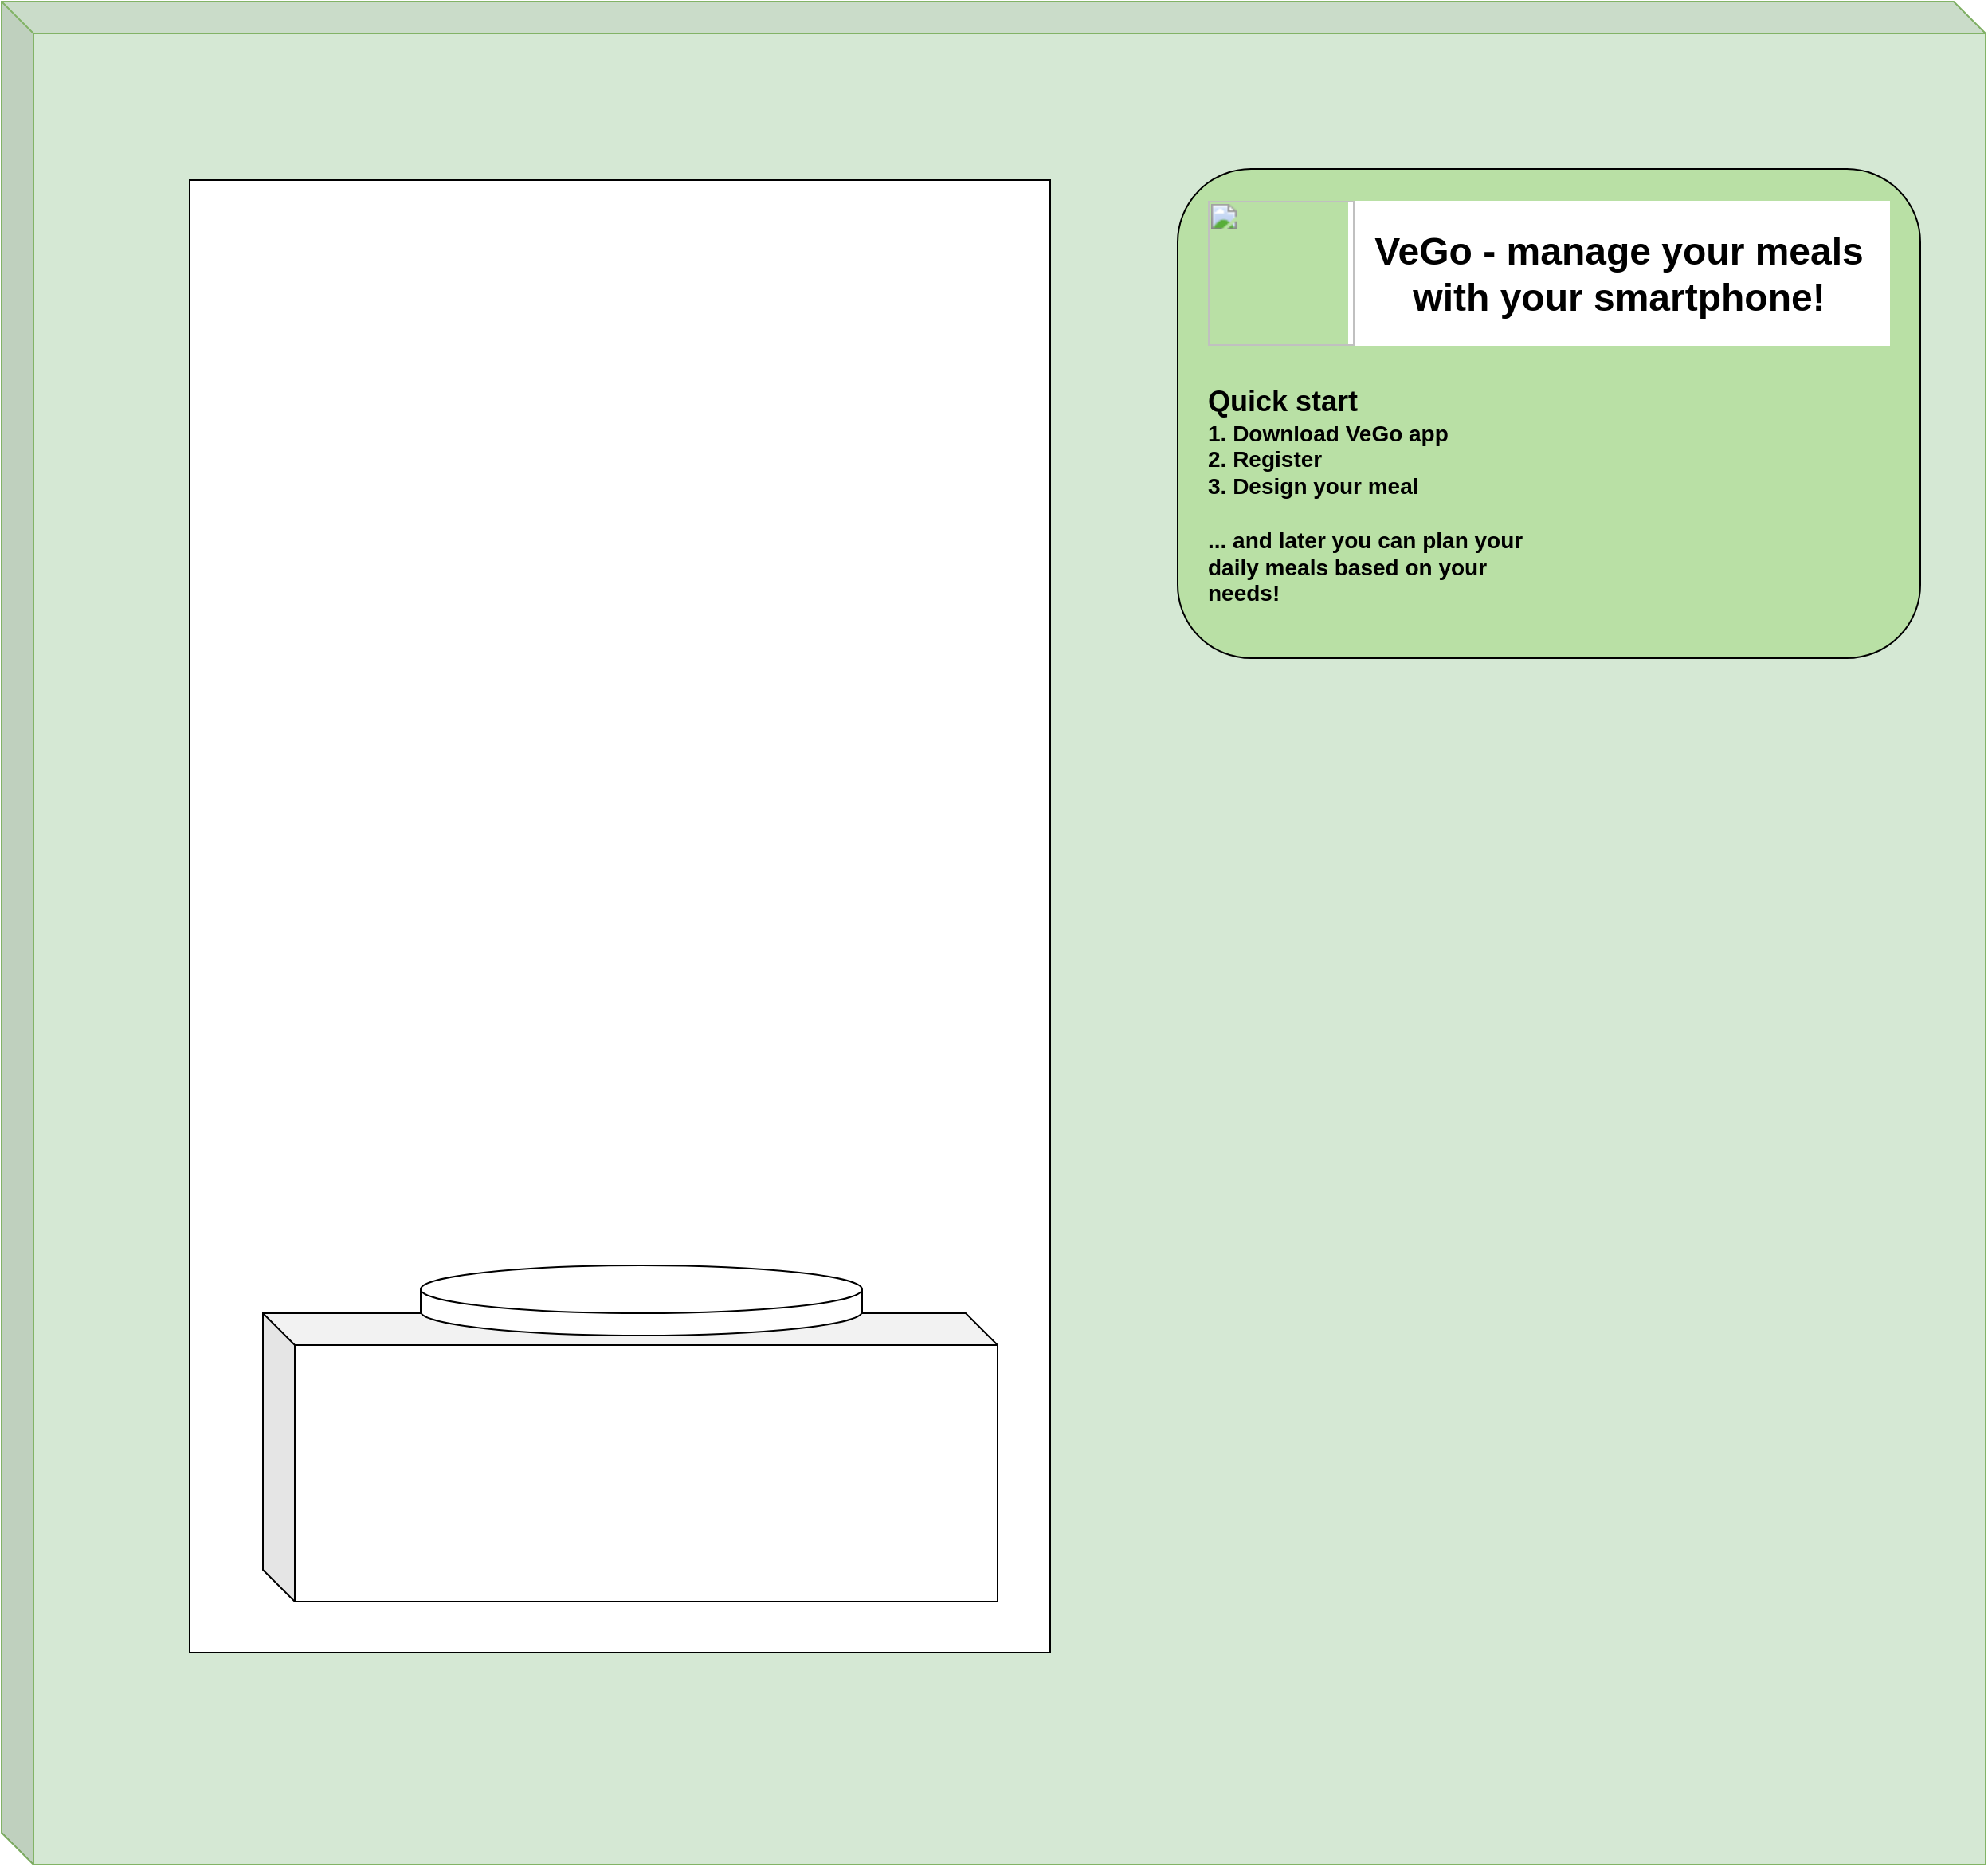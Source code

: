 <mxfile version="21.7.4" type="github">
  <diagram name="Page-1" id="PljxQ3hTfiYyWTRbuTq4">
    <mxGraphModel dx="1500" dy="1514" grid="0" gridSize="10" guides="1" tooltips="1" connect="1" arrows="1" fold="1" page="0" pageScale="1" pageWidth="850" pageHeight="1100" math="0" shadow="0">
      <root>
        <mxCell id="0" />
        <mxCell id="1" parent="0" />
        <mxCell id="1MAD--aOsvmYkQrTj0F1-7" value="" style="shape=cube;whiteSpace=wrap;html=1;boundedLbl=1;backgroundOutline=1;darkOpacity=0.05;darkOpacity2=0.1;fillColor=#d5e8d4;strokeColor=#82b366;" vertex="1" parent="1">
          <mxGeometry x="-773" y="-96" width="1245" height="1169" as="geometry" />
        </mxCell>
        <mxCell id="1MAD--aOsvmYkQrTj0F1-1" value="" style="rounded=1;whiteSpace=wrap;html=1;fillColor=#B9E0A5;" vertex="1" parent="1">
          <mxGeometry x="-35" y="9" width="466" height="307" as="geometry" />
        </mxCell>
        <mxCell id="1MAD--aOsvmYkQrTj0F1-6" value="&lt;b style=&quot;border-color: var(--border-color); font-size: 24px;&quot;&gt;VeGo - manage your meals with your smartphone!&lt;/b&gt;" style="rounded=0;whiteSpace=wrap;html=1;strokeColor=none;" vertex="1" parent="1">
          <mxGeometry x="72" y="29" width="340" height="91" as="geometry" />
        </mxCell>
        <mxCell id="1MAD--aOsvmYkQrTj0F1-3" value="" style="shape=image;verticalLabelPosition=bottom;labelBackgroundColor=default;verticalAlign=top;aspect=fixed;imageAspect=0;image=https://upload.wikimedia.org/wikipedia/commons/d/d0/QR_code_for_mobile_English_Wikipedia.svg;" vertex="1" parent="1">
          <mxGeometry x="223" y="120" width="187" height="187" as="geometry" />
        </mxCell>
        <mxCell id="1MAD--aOsvmYkQrTj0F1-4" value="&lt;font style=&quot;&quot;&gt;&lt;span style=&quot;font-size: 18px;&quot;&gt;&lt;b&gt;Quick start&lt;/b&gt;&lt;/span&gt;&lt;br&gt;&lt;span style=&quot;font-weight: bold; font-size: 14px;&quot;&gt;1. Download VeGo app&lt;/span&gt;&lt;br&gt;&lt;span style=&quot;font-weight: bold; font-size: 14px;&quot;&gt;2. Register&lt;/span&gt;&lt;br&gt;&lt;div style=&quot;font-weight: bold; font-size: 14px;&quot;&gt;&lt;b style=&quot;background-color: initial;&quot;&gt;3. Design your meal&lt;/b&gt;&lt;/div&gt;&lt;div style=&quot;font-weight: bold; font-size: 14px;&quot;&gt;&lt;b style=&quot;background-color: initial;&quot;&gt;&lt;br&gt;&lt;/b&gt;&lt;/div&gt;&lt;div style=&quot;font-weight: bold; font-size: 14px;&quot;&gt;&lt;b style=&quot;background-color: initial;&quot;&gt;... and later you can plan your daily meals based on your needs!&lt;/b&gt;&lt;/div&gt;&lt;/font&gt;" style="text;strokeColor=none;align=left;fillColor=none;html=1;verticalAlign=middle;whiteSpace=wrap;rounded=0;" vertex="1" parent="1">
          <mxGeometry x="-18" y="131" width="211" height="165" as="geometry" />
        </mxCell>
        <mxCell id="1MAD--aOsvmYkQrTj0F1-5" value="&lt;b style=&quot;font-weight:normal;&quot; id=&quot;docs-internal-guid-892c3ae7-7fff-86d9-422a-e9b30e928cd0&quot;&gt;&lt;img width=&quot;92px;&quot; height=&quot;91px;&quot; src=&quot;https://lh5.googleusercontent.com/-MUB-OsY28PFQyhjF3x6R-Y_R8ik_IbwdKHNBXzawnp4UfNWWiG2qfW0fmZpVYVDTXxLmnv-lL1-J0fVAWXv31zEBhDIQj8SDtxFOYB2gGvjXnnWOnjH92281y6j1veXAZcPiblUUryZKNeGqWgJvg=s2048&quot;&gt;&lt;/b&gt;" style="text;whiteSpace=wrap;html=1;" vertex="1" parent="1">
          <mxGeometry x="-18.0" y="22.0" width="120" height="116" as="geometry" />
        </mxCell>
        <mxCell id="1MAD--aOsvmYkQrTj0F1-8" value="" style="rounded=0;whiteSpace=wrap;html=1;" vertex="1" parent="1">
          <mxGeometry x="-655" y="16" width="540" height="924" as="geometry" />
        </mxCell>
        <mxCell id="1MAD--aOsvmYkQrTj0F1-9" value="" style="shape=cube;whiteSpace=wrap;html=1;boundedLbl=1;backgroundOutline=1;darkOpacity=0.05;darkOpacity2=0.1;" vertex="1" parent="1">
          <mxGeometry x="-609" y="727" width="461" height="181" as="geometry" />
        </mxCell>
        <mxCell id="1MAD--aOsvmYkQrTj0F1-10" value="" style="shape=cylinder3;whiteSpace=wrap;html=1;boundedLbl=1;backgroundOutline=1;size=15;" vertex="1" parent="1">
          <mxGeometry x="-510" y="697" width="277" height="44" as="geometry" />
        </mxCell>
        <mxCell id="1MAD--aOsvmYkQrTj0F1-12" value="" style="shape=image;verticalLabelPosition=bottom;labelBackgroundColor=default;verticalAlign=top;aspect=fixed;imageAspect=0;image=https://assets.stickpng.com/images/585ea506cb11b227491c3525.png;" vertex="1" parent="1">
          <mxGeometry x="-494" y="596" width="182" height="169.45" as="geometry" />
        </mxCell>
        <mxCell id="1MAD--aOsvmYkQrTj0F1-13" value="" style="shape=image;verticalLabelPosition=bottom;labelBackgroundColor=default;verticalAlign=top;aspect=fixed;imageAspect=0;image=https://assets.stickpng.com/images/585ea506cb11b227491c3525.png;" vertex="1" parent="1">
          <mxGeometry x="-422" y="590" width="182" height="169.45" as="geometry" />
        </mxCell>
        <mxCell id="1MAD--aOsvmYkQrTj0F1-14" value="" style="shape=image;verticalLabelPosition=bottom;labelBackgroundColor=default;verticalAlign=top;aspect=fixed;imageAspect=0;image=https://assets.stickpng.com/images/585ea506cb11b227491c3525.png;" vertex="1" parent="1">
          <mxGeometry x="-348" y="586" width="182" height="169.45" as="geometry" />
        </mxCell>
      </root>
    </mxGraphModel>
  </diagram>
</mxfile>
